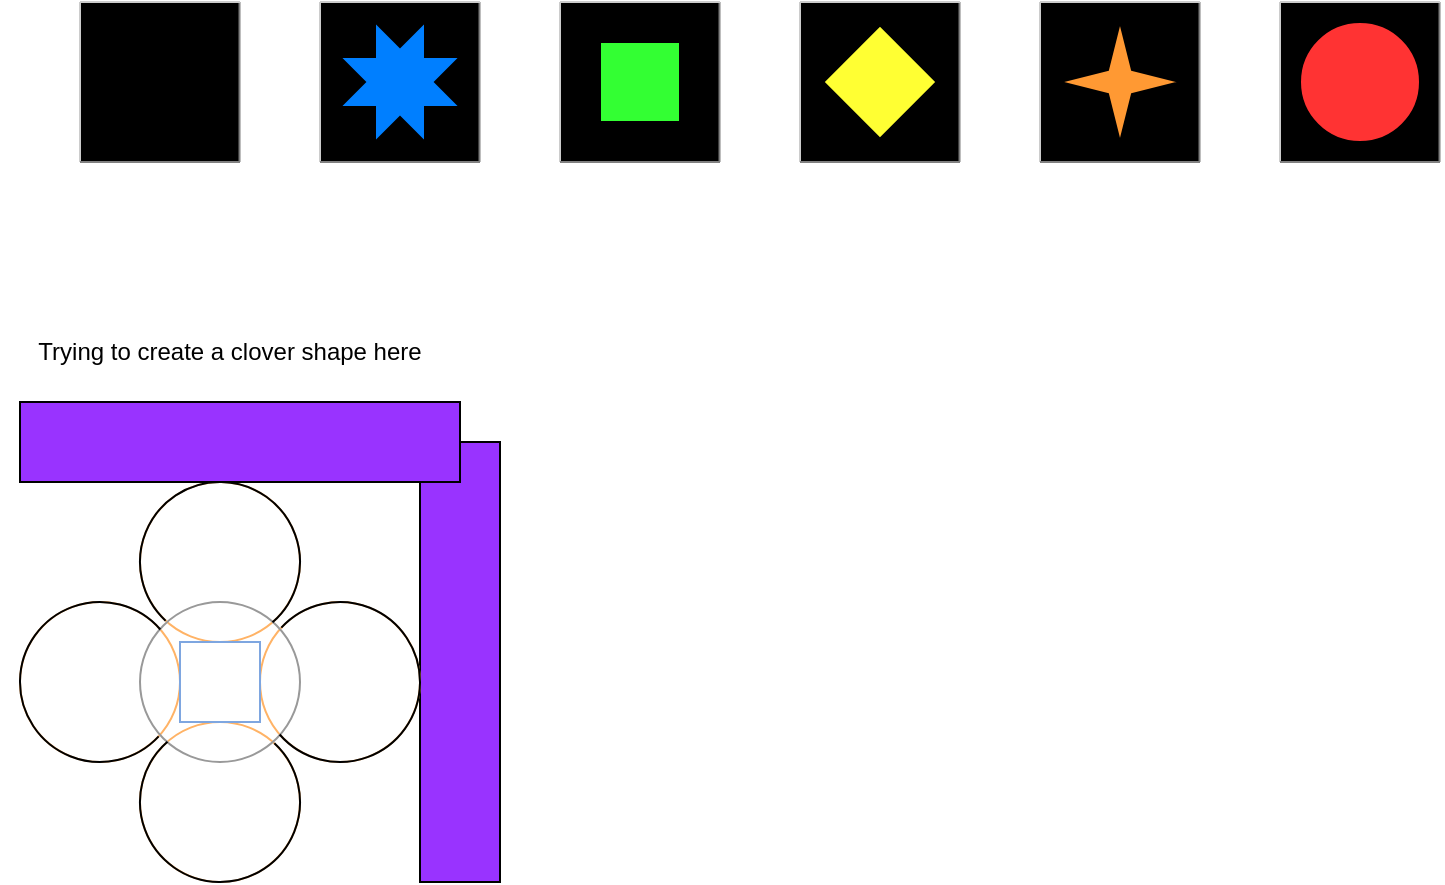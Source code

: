 <mxfile version="26.2.2">
  <diagram name="Page-1" id="e90eT8TY8IOpnwDhSJ5g">
    <mxGraphModel dx="1044" dy="722" grid="1" gridSize="10" guides="1" tooltips="1" connect="1" arrows="1" fold="1" page="1" pageScale="1" pageWidth="850" pageHeight="1100" math="0" shadow="0">
      <root>
        <mxCell id="0" />
        <mxCell id="1" parent="0" />
        <mxCell id="LOYdyq6rw4rr1MWtCja9-28" value="" style="group" vertex="1" connectable="0" parent="1">
          <mxGeometry x="80" y="160" width="80" height="80" as="geometry" />
        </mxCell>
        <mxCell id="LOYdyq6rw4rr1MWtCja9-23" value="" style="whiteSpace=wrap;html=1;aspect=fixed;fillColor=#000000;strokeColor=none;" vertex="1" parent="LOYdyq6rw4rr1MWtCja9-28">
          <mxGeometry width="80" height="80" as="geometry" />
        </mxCell>
        <mxCell id="LOYdyq6rw4rr1MWtCja9-24" value="" style="endArrow=none;html=1;rounded=0;strokeColor=#CCCCCC;" edge="1" parent="LOYdyq6rw4rr1MWtCja9-28">
          <mxGeometry width="50" height="50" relative="1" as="geometry">
            <mxPoint y="80" as="sourcePoint" />
            <mxPoint as="targetPoint" />
          </mxGeometry>
        </mxCell>
        <mxCell id="LOYdyq6rw4rr1MWtCja9-25" value="" style="endArrow=none;html=1;rounded=0;strokeColor=#808080;" edge="1" parent="LOYdyq6rw4rr1MWtCja9-28">
          <mxGeometry width="50" height="50" relative="1" as="geometry">
            <mxPoint x="79.76" y="80" as="sourcePoint" />
            <mxPoint x="79.76" as="targetPoint" />
          </mxGeometry>
        </mxCell>
        <mxCell id="LOYdyq6rw4rr1MWtCja9-26" value="" style="endArrow=none;html=1;rounded=0;strokeColor=#808080;" edge="1" parent="LOYdyq6rw4rr1MWtCja9-28">
          <mxGeometry width="50" height="50" relative="1" as="geometry">
            <mxPoint x="80" y="80" as="sourcePoint" />
            <mxPoint y="80" as="targetPoint" />
          </mxGeometry>
        </mxCell>
        <mxCell id="LOYdyq6rw4rr1MWtCja9-27" value="" style="endArrow=none;html=1;rounded=0;strokeColor=#CCCCCC;" edge="1" parent="LOYdyq6rw4rr1MWtCja9-28">
          <mxGeometry width="50" height="50" relative="1" as="geometry">
            <mxPoint x="80" as="sourcePoint" />
            <mxPoint as="targetPoint" />
          </mxGeometry>
        </mxCell>
        <mxCell id="LOYdyq6rw4rr1MWtCja9-29" value="" style="group" vertex="1" connectable="0" parent="1">
          <mxGeometry x="200" y="160" width="80" height="80" as="geometry" />
        </mxCell>
        <mxCell id="LOYdyq6rw4rr1MWtCja9-30" value="" style="whiteSpace=wrap;html=1;aspect=fixed;fillColor=#000000;strokeColor=none;" vertex="1" parent="LOYdyq6rw4rr1MWtCja9-29">
          <mxGeometry width="80" height="80" as="geometry" />
        </mxCell>
        <mxCell id="LOYdyq6rw4rr1MWtCja9-31" value="" style="endArrow=none;html=1;rounded=0;strokeColor=#CCCCCC;" edge="1" parent="LOYdyq6rw4rr1MWtCja9-29">
          <mxGeometry width="50" height="50" relative="1" as="geometry">
            <mxPoint y="80" as="sourcePoint" />
            <mxPoint as="targetPoint" />
          </mxGeometry>
        </mxCell>
        <mxCell id="LOYdyq6rw4rr1MWtCja9-32" value="" style="endArrow=none;html=1;rounded=0;strokeColor=#808080;" edge="1" parent="LOYdyq6rw4rr1MWtCja9-29">
          <mxGeometry width="50" height="50" relative="1" as="geometry">
            <mxPoint x="79.76" y="80" as="sourcePoint" />
            <mxPoint x="79.76" as="targetPoint" />
          </mxGeometry>
        </mxCell>
        <mxCell id="LOYdyq6rw4rr1MWtCja9-33" value="" style="endArrow=none;html=1;rounded=0;strokeColor=#808080;" edge="1" parent="LOYdyq6rw4rr1MWtCja9-29">
          <mxGeometry width="50" height="50" relative="1" as="geometry">
            <mxPoint x="80" y="80" as="sourcePoint" />
            <mxPoint y="80" as="targetPoint" />
          </mxGeometry>
        </mxCell>
        <mxCell id="LOYdyq6rw4rr1MWtCja9-34" value="" style="endArrow=none;html=1;rounded=0;strokeColor=#CCCCCC;" edge="1" parent="LOYdyq6rw4rr1MWtCja9-29">
          <mxGeometry width="50" height="50" relative="1" as="geometry">
            <mxPoint x="80" as="sourcePoint" />
            <mxPoint as="targetPoint" />
          </mxGeometry>
        </mxCell>
        <mxCell id="LOYdyq6rw4rr1MWtCja9-2" value="" style="verticalLabelPosition=bottom;verticalAlign=top;html=1;shape=mxgraph.basic.8_point_star;fillColor=#007FFF;" vertex="1" parent="LOYdyq6rw4rr1MWtCja9-29">
          <mxGeometry x="10" y="10" width="60" height="60" as="geometry" />
        </mxCell>
        <mxCell id="LOYdyq6rw4rr1MWtCja9-10" value="" style="ellipse;whiteSpace=wrap;html=1;fillColor=none;strokeColor=#FFB366;" vertex="1" parent="1">
          <mxGeometry x="110" y="400" width="80" height="80" as="geometry" />
        </mxCell>
        <mxCell id="LOYdyq6rw4rr1MWtCja9-12" value="" style="verticalLabelPosition=bottom;verticalAlign=top;html=1;shape=mxgraph.basic.rect;fillColor2=none;strokeWidth=1;size=20;indent=5;fillColor=#9933FF;" vertex="1" parent="1">
          <mxGeometry x="250" y="380" width="40" height="220" as="geometry" />
        </mxCell>
        <mxCell id="LOYdyq6rw4rr1MWtCja9-13" value="" style="verticalLabelPosition=bottom;verticalAlign=top;html=1;shape=mxgraph.basic.rect;fillColor2=none;strokeWidth=1;size=20;indent=5;fillColor=#9933FF;" vertex="1" parent="1">
          <mxGeometry x="50" y="360" width="220" height="40" as="geometry" />
        </mxCell>
        <mxCell id="LOYdyq6rw4rr1MWtCja9-14" value="" style="ellipse;whiteSpace=wrap;html=1;fillColor=none;strokeColor=#FFB366;" vertex="1" parent="1">
          <mxGeometry x="170" y="460" width="80" height="80" as="geometry" />
        </mxCell>
        <mxCell id="LOYdyq6rw4rr1MWtCja9-15" value="" style="ellipse;whiteSpace=wrap;html=1;fillColor=none;strokeColor=#FFB366;" vertex="1" parent="1">
          <mxGeometry x="110" y="520" width="80" height="80" as="geometry" />
        </mxCell>
        <mxCell id="LOYdyq6rw4rr1MWtCja9-35" value="" style="group" vertex="1" connectable="0" parent="1">
          <mxGeometry x="320" y="160" width="80" height="80" as="geometry" />
        </mxCell>
        <mxCell id="LOYdyq6rw4rr1MWtCja9-36" value="" style="whiteSpace=wrap;html=1;aspect=fixed;fillColor=#000000;strokeColor=none;" vertex="1" parent="LOYdyq6rw4rr1MWtCja9-35">
          <mxGeometry width="80" height="80" as="geometry" />
        </mxCell>
        <mxCell id="LOYdyq6rw4rr1MWtCja9-37" value="" style="endArrow=none;html=1;rounded=0;strokeColor=#CCCCCC;" edge="1" parent="LOYdyq6rw4rr1MWtCja9-35">
          <mxGeometry width="50" height="50" relative="1" as="geometry">
            <mxPoint y="80" as="sourcePoint" />
            <mxPoint as="targetPoint" />
          </mxGeometry>
        </mxCell>
        <mxCell id="LOYdyq6rw4rr1MWtCja9-38" value="" style="endArrow=none;html=1;rounded=0;strokeColor=#808080;" edge="1" parent="LOYdyq6rw4rr1MWtCja9-35">
          <mxGeometry width="50" height="50" relative="1" as="geometry">
            <mxPoint x="79.76" y="80" as="sourcePoint" />
            <mxPoint x="79.76" as="targetPoint" />
          </mxGeometry>
        </mxCell>
        <mxCell id="LOYdyq6rw4rr1MWtCja9-39" value="" style="endArrow=none;html=1;rounded=0;strokeColor=#808080;" edge="1" parent="LOYdyq6rw4rr1MWtCja9-35">
          <mxGeometry width="50" height="50" relative="1" as="geometry">
            <mxPoint x="80" y="80" as="sourcePoint" />
            <mxPoint y="80" as="targetPoint" />
          </mxGeometry>
        </mxCell>
        <mxCell id="LOYdyq6rw4rr1MWtCja9-40" value="" style="endArrow=none;html=1;rounded=0;strokeColor=#CCCCCC;" edge="1" parent="LOYdyq6rw4rr1MWtCja9-35">
          <mxGeometry width="50" height="50" relative="1" as="geometry">
            <mxPoint x="80" as="sourcePoint" />
            <mxPoint as="targetPoint" />
          </mxGeometry>
        </mxCell>
        <mxCell id="LOYdyq6rw4rr1MWtCja9-6" value="" style="whiteSpace=wrap;html=1;aspect=fixed;fillColor=#33FF33;" vertex="1" parent="LOYdyq6rw4rr1MWtCja9-35">
          <mxGeometry x="20" y="20" width="40" height="40" as="geometry" />
        </mxCell>
        <mxCell id="LOYdyq6rw4rr1MWtCja9-16" value="" style="ellipse;whiteSpace=wrap;html=1;fillColor=none;strokeColor=#FFB366;" vertex="1" parent="1">
          <mxGeometry x="50" y="460" width="80" height="80" as="geometry" />
        </mxCell>
        <mxCell id="LOYdyq6rw4rr1MWtCja9-17" value="" style="ellipse;whiteSpace=wrap;html=1;fillColor=none;strokeColor=#999999;" vertex="1" parent="1">
          <mxGeometry x="110" y="460" width="80" height="80" as="geometry" />
        </mxCell>
        <mxCell id="LOYdyq6rw4rr1MWtCja9-18" value="" style="whiteSpace=wrap;html=1;aspect=fixed;fillColor=none;strokeColor=#7EA6E0;" vertex="1" parent="1">
          <mxGeometry x="130" y="480" width="40" height="40" as="geometry" />
        </mxCell>
        <mxCell id="LOYdyq6rw4rr1MWtCja9-8" value="" style="verticalLabelPosition=bottom;verticalAlign=top;html=1;shape=mxgraph.basic.arc;startAngle=0.119;endAngle=0.886;" vertex="1" parent="1">
          <mxGeometry x="110" y="520" width="80" height="80" as="geometry" />
        </mxCell>
        <mxCell id="LOYdyq6rw4rr1MWtCja9-19" value="" style="verticalLabelPosition=bottom;verticalAlign=top;html=1;shape=mxgraph.basic.arc;startAngle=0.119;endAngle=0.886;rotation=-90;" vertex="1" parent="1">
          <mxGeometry x="170" y="460" width="80" height="80" as="geometry" />
        </mxCell>
        <mxCell id="LOYdyq6rw4rr1MWtCja9-41" value="" style="group" vertex="1" connectable="0" parent="1">
          <mxGeometry x="440" y="160" width="80" height="80" as="geometry" />
        </mxCell>
        <mxCell id="LOYdyq6rw4rr1MWtCja9-42" value="" style="whiteSpace=wrap;html=1;aspect=fixed;fillColor=#000000;strokeColor=none;" vertex="1" parent="LOYdyq6rw4rr1MWtCja9-41">
          <mxGeometry width="80" height="80" as="geometry" />
        </mxCell>
        <mxCell id="LOYdyq6rw4rr1MWtCja9-43" value="" style="endArrow=none;html=1;rounded=0;strokeColor=#CCCCCC;" edge="1" parent="LOYdyq6rw4rr1MWtCja9-41">
          <mxGeometry width="50" height="50" relative="1" as="geometry">
            <mxPoint y="80" as="sourcePoint" />
            <mxPoint as="targetPoint" />
          </mxGeometry>
        </mxCell>
        <mxCell id="LOYdyq6rw4rr1MWtCja9-44" value="" style="endArrow=none;html=1;rounded=0;strokeColor=#808080;" edge="1" parent="LOYdyq6rw4rr1MWtCja9-41">
          <mxGeometry width="50" height="50" relative="1" as="geometry">
            <mxPoint x="79.76" y="80" as="sourcePoint" />
            <mxPoint x="79.76" as="targetPoint" />
          </mxGeometry>
        </mxCell>
        <mxCell id="LOYdyq6rw4rr1MWtCja9-45" value="" style="endArrow=none;html=1;rounded=0;strokeColor=#808080;" edge="1" parent="LOYdyq6rw4rr1MWtCja9-41">
          <mxGeometry width="50" height="50" relative="1" as="geometry">
            <mxPoint x="80" y="80" as="sourcePoint" />
            <mxPoint y="80" as="targetPoint" />
          </mxGeometry>
        </mxCell>
        <mxCell id="LOYdyq6rw4rr1MWtCja9-46" value="" style="endArrow=none;html=1;rounded=0;strokeColor=#CCCCCC;" edge="1" parent="LOYdyq6rw4rr1MWtCja9-41">
          <mxGeometry width="50" height="50" relative="1" as="geometry">
            <mxPoint x="80" as="sourcePoint" />
            <mxPoint as="targetPoint" />
          </mxGeometry>
        </mxCell>
        <mxCell id="LOYdyq6rw4rr1MWtCja9-61" value="" style="whiteSpace=wrap;html=1;aspect=fixed;rotation=-45;fillColor=#FFFF33;" vertex="1" parent="LOYdyq6rw4rr1MWtCja9-41">
          <mxGeometry x="20" y="20" width="40" height="40" as="geometry" />
        </mxCell>
        <mxCell id="LOYdyq6rw4rr1MWtCja9-20" value="" style="verticalLabelPosition=bottom;verticalAlign=top;html=1;shape=mxgraph.basic.arc;startAngle=0.119;endAngle=0.886;rotation=-180;" vertex="1" parent="1">
          <mxGeometry x="110" y="400" width="80" height="80" as="geometry" />
        </mxCell>
        <mxCell id="LOYdyq6rw4rr1MWtCja9-21" value="" style="verticalLabelPosition=bottom;verticalAlign=top;html=1;shape=mxgraph.basic.arc;startAngle=0.119;endAngle=0.886;rotation=90;" vertex="1" parent="1">
          <mxGeometry x="50" y="460" width="80" height="80" as="geometry" />
        </mxCell>
        <mxCell id="LOYdyq6rw4rr1MWtCja9-47" value="" style="group" vertex="1" connectable="0" parent="1">
          <mxGeometry x="560" y="160" width="80" height="80" as="geometry" />
        </mxCell>
        <mxCell id="LOYdyq6rw4rr1MWtCja9-48" value="" style="whiteSpace=wrap;html=1;aspect=fixed;fillColor=#000000;strokeColor=none;" vertex="1" parent="LOYdyq6rw4rr1MWtCja9-47">
          <mxGeometry width="80" height="80" as="geometry" />
        </mxCell>
        <mxCell id="LOYdyq6rw4rr1MWtCja9-49" value="" style="endArrow=none;html=1;rounded=0;strokeColor=#CCCCCC;" edge="1" parent="LOYdyq6rw4rr1MWtCja9-47">
          <mxGeometry width="50" height="50" relative="1" as="geometry">
            <mxPoint y="80" as="sourcePoint" />
            <mxPoint as="targetPoint" />
          </mxGeometry>
        </mxCell>
        <mxCell id="LOYdyq6rw4rr1MWtCja9-50" value="" style="endArrow=none;html=1;rounded=0;strokeColor=#808080;" edge="1" parent="LOYdyq6rw4rr1MWtCja9-47">
          <mxGeometry width="50" height="50" relative="1" as="geometry">
            <mxPoint x="79.76" y="80" as="sourcePoint" />
            <mxPoint x="79.76" as="targetPoint" />
          </mxGeometry>
        </mxCell>
        <mxCell id="LOYdyq6rw4rr1MWtCja9-51" value="" style="endArrow=none;html=1;rounded=0;strokeColor=#808080;" edge="1" parent="LOYdyq6rw4rr1MWtCja9-47">
          <mxGeometry width="50" height="50" relative="1" as="geometry">
            <mxPoint x="80" y="80" as="sourcePoint" />
            <mxPoint y="80" as="targetPoint" />
          </mxGeometry>
        </mxCell>
        <mxCell id="LOYdyq6rw4rr1MWtCja9-52" value="" style="endArrow=none;html=1;rounded=0;strokeColor=#CCCCCC;" edge="1" parent="LOYdyq6rw4rr1MWtCja9-47">
          <mxGeometry width="50" height="50" relative="1" as="geometry">
            <mxPoint x="80" as="sourcePoint" />
            <mxPoint as="targetPoint" />
          </mxGeometry>
        </mxCell>
        <mxCell id="LOYdyq6rw4rr1MWtCja9-3" value="" style="verticalLabelPosition=bottom;verticalAlign=top;html=1;shape=mxgraph.basic.4_point_star_2;dx=0.8;fillColor=#FF9933;" vertex="1" parent="LOYdyq6rw4rr1MWtCja9-47">
          <mxGeometry x="10" y="10" width="60" height="60" as="geometry" />
        </mxCell>
        <mxCell id="LOYdyq6rw4rr1MWtCja9-53" value="" style="group" vertex="1" connectable="0" parent="1">
          <mxGeometry x="680" y="160" width="80" height="80" as="geometry" />
        </mxCell>
        <mxCell id="LOYdyq6rw4rr1MWtCja9-54" value="" style="whiteSpace=wrap;html=1;aspect=fixed;fillColor=#000000;strokeColor=none;" vertex="1" parent="LOYdyq6rw4rr1MWtCja9-53">
          <mxGeometry width="80" height="80" as="geometry" />
        </mxCell>
        <mxCell id="LOYdyq6rw4rr1MWtCja9-55" value="" style="endArrow=none;html=1;rounded=0;strokeColor=#CCCCCC;" edge="1" parent="LOYdyq6rw4rr1MWtCja9-53">
          <mxGeometry width="50" height="50" relative="1" as="geometry">
            <mxPoint y="80" as="sourcePoint" />
            <mxPoint as="targetPoint" />
          </mxGeometry>
        </mxCell>
        <mxCell id="LOYdyq6rw4rr1MWtCja9-56" value="" style="endArrow=none;html=1;rounded=0;strokeColor=#808080;" edge="1" parent="LOYdyq6rw4rr1MWtCja9-53">
          <mxGeometry width="50" height="50" relative="1" as="geometry">
            <mxPoint x="79.76" y="80" as="sourcePoint" />
            <mxPoint x="79.76" as="targetPoint" />
          </mxGeometry>
        </mxCell>
        <mxCell id="LOYdyq6rw4rr1MWtCja9-57" value="" style="endArrow=none;html=1;rounded=0;strokeColor=#808080;" edge="1" parent="LOYdyq6rw4rr1MWtCja9-53">
          <mxGeometry width="50" height="50" relative="1" as="geometry">
            <mxPoint x="80" y="80" as="sourcePoint" />
            <mxPoint y="80" as="targetPoint" />
          </mxGeometry>
        </mxCell>
        <mxCell id="LOYdyq6rw4rr1MWtCja9-58" value="" style="endArrow=none;html=1;rounded=0;strokeColor=#CCCCCC;" edge="1" parent="LOYdyq6rw4rr1MWtCja9-53">
          <mxGeometry width="50" height="50" relative="1" as="geometry">
            <mxPoint x="80" as="sourcePoint" />
            <mxPoint as="targetPoint" />
          </mxGeometry>
        </mxCell>
        <mxCell id="LOYdyq6rw4rr1MWtCja9-4" value="" style="ellipse;whiteSpace=wrap;html=1;fillColor=#FF3333;" vertex="1" parent="LOYdyq6rw4rr1MWtCja9-53">
          <mxGeometry x="10" y="10" width="60" height="60" as="geometry" />
        </mxCell>
        <mxCell id="LOYdyq6rw4rr1MWtCja9-64" value="Trying to create a clover shape here" style="text;html=1;align=center;verticalAlign=middle;whiteSpace=wrap;rounded=0;" vertex="1" parent="1">
          <mxGeometry x="40" y="320" width="230" height="30" as="geometry" />
        </mxCell>
      </root>
    </mxGraphModel>
  </diagram>
</mxfile>
